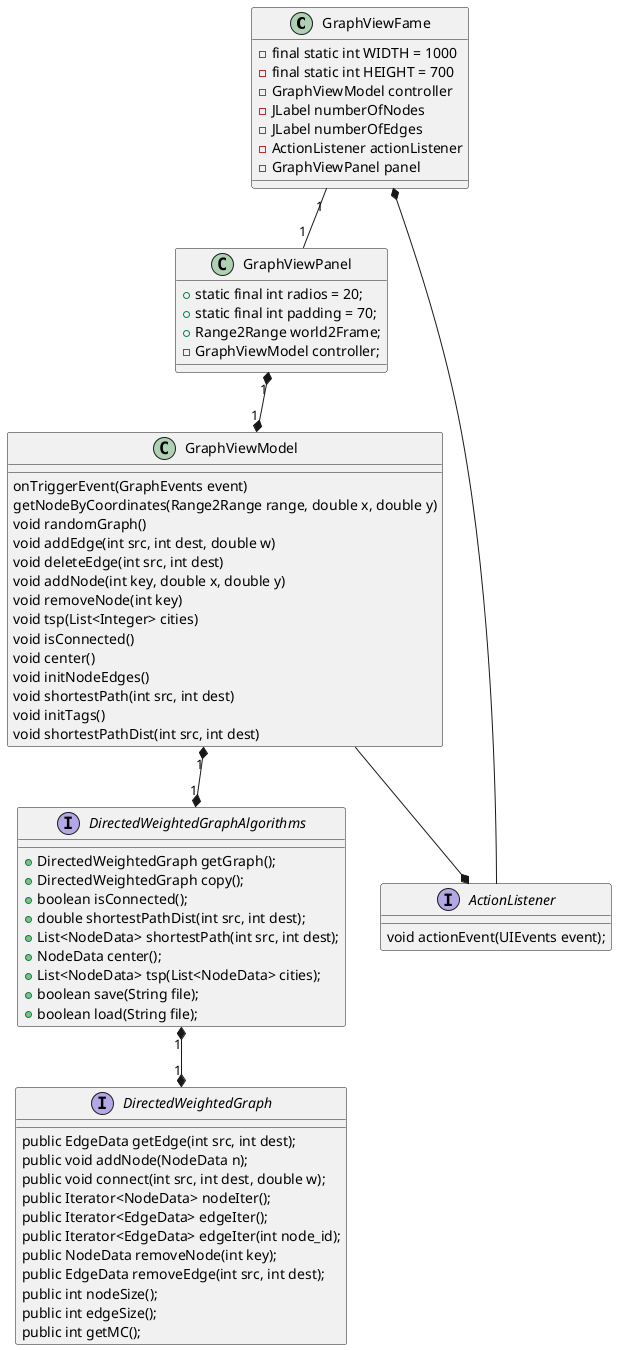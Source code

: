 @startuml
'https://plantuml.com/sequence-diagram


class GraphViewFame{
             -final static int WIDTH = 1000
             -final static int HEIGHT = 700
             -GraphViewModel controller
             -JLabel numberOfNodes
             -JLabel numberOfEdges
             -ActionListener actionListener
             -GraphViewPanel panel
}
GraphViewFame  "1"--"1"  GraphViewPanel




class GraphViewPanel{
           + static final int radios = 20;
           + static final int padding = 70;
           + Range2Range world2Frame;
           - GraphViewModel controller;
}

GraphViewPanel "1" *--* "1" GraphViewModel

interface ActionListener{
    void actionEvent(UIEvents event);
}

GraphViewFame  *--  ActionListener

GraphViewModel  --*  ActionListener

class GraphViewModel{
        onTriggerEvent(GraphEvents event)
        getNodeByCoordinates(Range2Range range, double x, double y)
        void randomGraph()
        void addEdge(int src, int dest, double w)
        void deleteEdge(int src, int dest)
        void addNode(int key, double x, double y)
        void removeNode(int key)
         void tsp(List<Integer> cities)
         void isConnected()
          void center()
          void initNodeEdges()
          void shortestPath(int src, int dest)
          void initTags()
          void shortestPathDist(int src, int dest)
}


GraphViewModel "1" *--* "1" DirectedWeightedGraphAlgorithms


interface DirectedWeightedGraphAlgorithms{
    + DirectedWeightedGraph getGraph();
    + DirectedWeightedGraph copy();
    + boolean isConnected();
    + double shortestPathDist(int src, int dest);
    + List<NodeData> shortestPath(int src, int dest);
    + NodeData center();
    + List<NodeData> tsp(List<NodeData> cities);
    + boolean save(String file);
    + boolean load(String file);
}


DirectedWeightedGraphAlgorithms "1" *--* "1" DirectedWeightedGraph

interface DirectedWeightedGraph{
   	public EdgeData getEdge(int src, int dest);
   	public void addNode(NodeData n);
   	public void connect(int src, int dest, double w);
   	public Iterator<NodeData> nodeIter();
   	public Iterator<EdgeData> edgeIter();
   	public Iterator<EdgeData> edgeIter(int node_id);
   	public NodeData removeNode(int key);
   	public EdgeData removeEdge(int src, int dest);
   	public int nodeSize();
   	public int edgeSize();
   	public int getMC();
}



@enduml